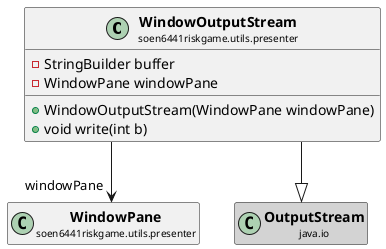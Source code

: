 @startuml

skinparam svgLinkTarget _parent
skinparam linetype ortho
set namespaceSeparator none
class "<b><size:14>WindowOutputStream</b>\n<size:10>soen6441riskgame.utils.presenter" as soen6441riskgame.utils.presenter.WindowOutputStream  [[../../../soen6441riskgame/utils/presenter/WindowOutputStream.html{soen6441riskgame.utils.presenter.WindowOutputStream}]] {
-StringBuilder buffer
-WindowPane windowPane
+WindowOutputStream(WindowPane windowPane)
+void write(int b)
}


class "<b><size:14>WindowPane</b>\n<size:10>soen6441riskgame.utils.presenter" as soen6441riskgame.utils.presenter.WindowPane  [[../../../soen6441riskgame/utils/presenter/WindowPane.html{soen6441riskgame.utils.presenter.WindowPane}]] {
}

hide soen6441riskgame.utils.presenter.WindowPane fields
hide soen6441riskgame.utils.presenter.WindowPane methods

soen6441riskgame.utils.presenter.WindowOutputStream -->  "windowPane" soen6441riskgame.utils.presenter.WindowPane

class "<b><size:14>OutputStream</b>\n<size:10>java.io" as java.io.OutputStream  #lightgrey {
}

hide java.io.OutputStream fields
hide java.io.OutputStream methods

soen6441riskgame.utils.presenter.WindowOutputStream --|> java.io.OutputStream


@enduml
